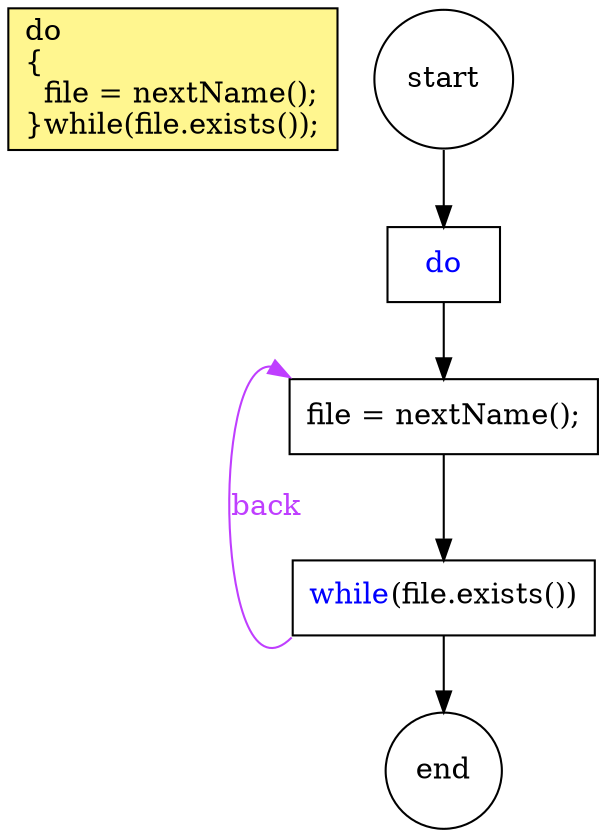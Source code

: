 digraph {
explain [_ignore=true fillcolor=khaki1 shape=box style=filled label="do\l{\l  file = nextName();\l}while(file.exists());\l"]
node [shape=box]
start [shape=circle];
end [shape=circle];
body [label="file = nextName();"]
while [label=<<FONT color="blue">while</FONT>(file.exists())>]
do [label=<<FONT color="blue">do</FONT>>]


start:s->do:n;
do:s->body:n;
body:s->while:n;
while:sw->body:nw [color=darkorchid1 label=back fontcolor=darkorchid1 _ignoreattrib=true];
while:s->end;
end;
}
